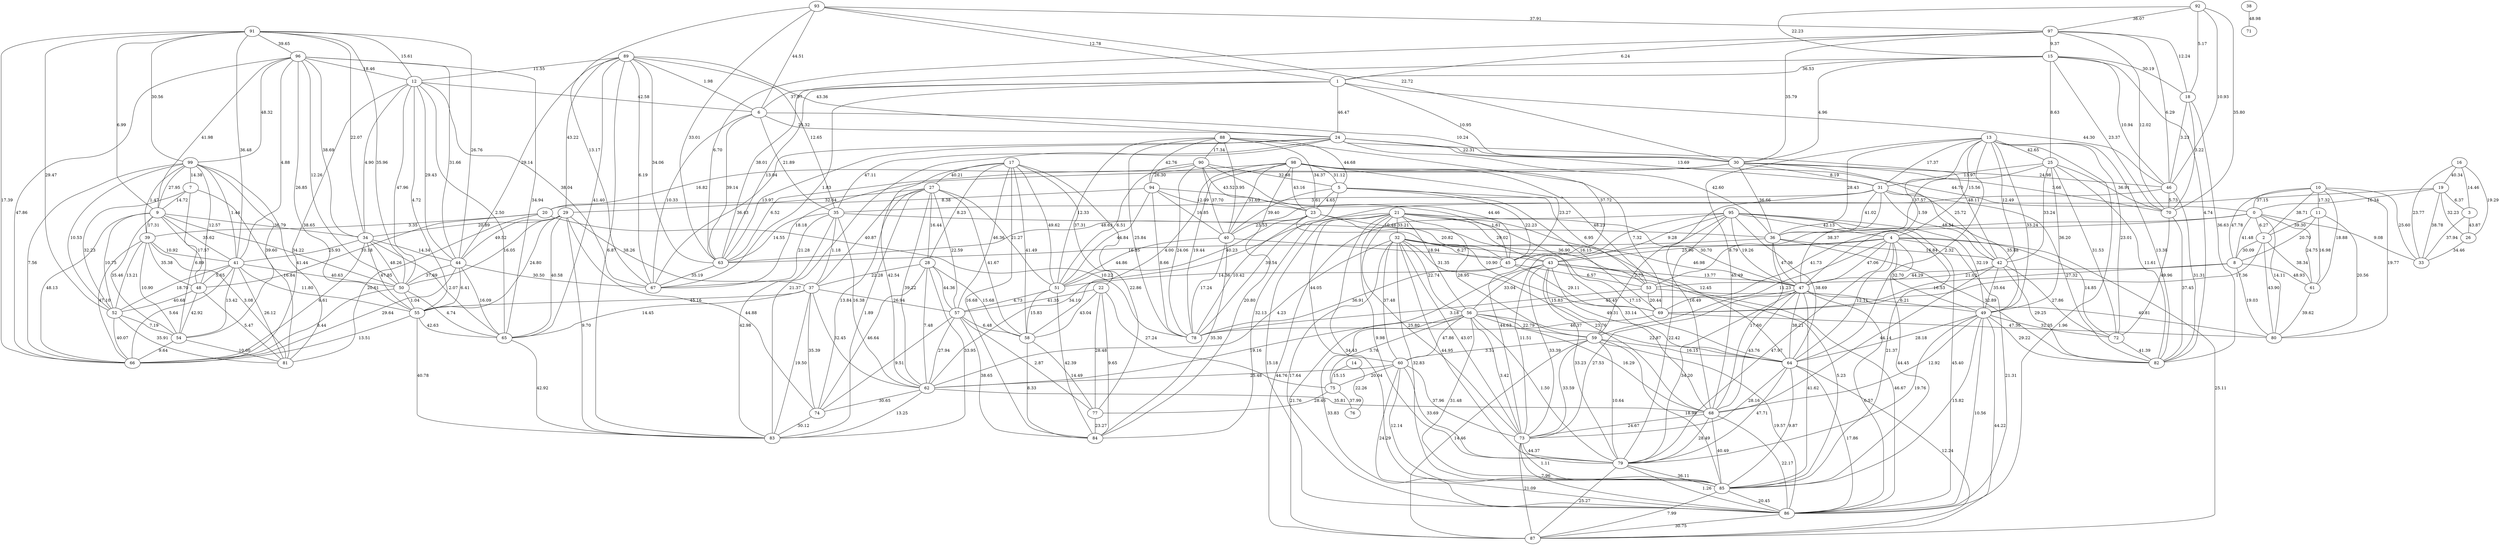 graph G{
88--5 [label=44.68];
88--23 [label=34.37];
88--40 [label=3.95];
88--45 [label=37.72];
88--51 [label=12.33];
88--78 [label=25.84];
88--90 [label=17.34];
88--94 [label=42.76];
89--6 [label=1.98];
89--12 [label=11.55];
89--24 [label=43.36];
89--29 [label=43.22];
89--35 [label=12.65];
89--44 [label=29.14];
89--63 [label=34.06];
89--65 [label=41.40];
89--67 [label=6.19];
89--83 [label=6.87];
90--5 [label=32.68];
90--20 [label=16.82];
90--23 [label=43.52];
90--40 [label=37.70];
90--45 [label=44.46];
90--78 [label=24.06];
90--94 [label=26.30];
91--9 [label=6.99];
91--12 [label=15.61];
91--34 [label=22.07];
91--41 [label=36.48];
91--44 [label=26.76];
91--50 [label=35.96];
91--52 [label=29.47];
91--66 [label=17.39];
91--96 [label=39.65];
91--99 [label=30.56];
92--15 [label=22.23];
92--18 [label=5.17];
92--46 [label=10.93];
92--70 [label=35.80];
92--97 [label=36.07];
93--1 [label=12.78];
93--6 [label=44.51];
93--30 [label=22.72];
93--63 [label=33.01];
93--67 [label=13.17];
93--97 [label=37.91];
94--20 [label=8.38];
94--23 [label=12.09];
94--40 [label=16.85];
94--45 [label=1.61];
94--51 [label=44.84];
94--78 [label=8.66];
95--4 [label=42.13];
95--43 [label=9.28];
95--47 [label=19.26];
95--49 [label=32.19];
95--59 [label=2.75];
95--64 [label=38.69];
95--73 [label=44.63];
95--79 [label=22.42];
95--85 [label=21.37];
95--86 [label=45.40];
95--87 [label=44.76];
96--9 [label=41.98];
96--12 [label=18.46];
96--34 [label=38.69];
96--41 [label=4.88];
96--44 [label=31.66];
96--50 [label=12.26];
96--55 [label=26.85];
96--65 [label=34.94];
96--66 [label=47.86];
96--99 [label=48.32];
97--1 [label=6.24];
97--15 [label=9.37];
97--18 [label=12.24];
97--30 [label=35.79];
97--46 [label=6.29];
97--63 [label=6.70];
97--70 [label=12.02];
10--0 [label=37.15];
10--2 [label=38.71];
10--8 [label=47.78];
10--11 [label=17.32];
10--33 [label=25.60];
10--61 [label=18.88];
10--80 [label=19.77];
98--0 [label=44.70];
98--5 [label=31.12];
98--23 [label=43.16];
98--40 [label=31.69];
98--45 [label=23.27];
98--51 [label=6.51];
98--53 [label=48.23];
98--58 [label=4.00];
98--69 [label=7.32];
98--78 [label=19.44];
98--84 [label=20.80];
11--2 [label=39.30];
11--8 [label=20.70];
11--61 [label=16.98];
11--80 [label=20.56];
99--7 [label=14.38];
99--9 [label=27.95];
99--39 [label=1.47];
99--41 [label=1.44];
99--48 [label=12.57];
99--52 [label=10.53];
99--54 [label=39.60];
99--66 [label=7.56];
99--81 [label=41.44];
12--6 [label=42.58];
12--34 [label=4.90];
12--44 [label=29.43];
12--50 [label=47.96];
12--55 [label=4.72];
12--65 [label=2.50];
12--66 [label=38.65];
12--67 [label=38.04];
13--4 [label=15.56];
13--25 [label=42.65];
13--31 [label=17.37];
13--36 [label=28.43];
13--42 [label=12.49];
13--47 [label=1.59];
13--49 [label=33.24];
13--64 [label=2.32];
13--68 [label=45.49];
13--72 [label=23.01];
13--82 [label=13.38];
13--86 [label=1.96];
14--75 [label=15.15];
14--76 [label=22.26];
15--1 [label=36.53];
15--18 [label=30.19];
15--25 [label=8.63];
15--30 [label=4.96];
15--46 [label=10.94];
15--63 [label=38.01];
15--70 [label=23.37];
15--82 [label=4.74];
16--3 [label=14.46];
16--19 [label=40.34];
16--26 [label=19.29];
16--33 [label=23.77];
17--22 [label=37.31];
17--27 [label=40.21];
17--28 [label=8.23];
17--51 [label=49.62];
17--57 [label=46.36];
17--58 [label=41.49];
17--62 [label=42.54];
17--77 [label=22.86];
17--84 [label=16.68];
18--46 [label=3.23];
18--70 [label=3.22];
18--82 [label=36.63];
19--0 [label=16.34];
19--3 [label=6.37];
19--26 [label=32.23];
19--33 [label=38.78];
19--84 [label=32.13];
0--2 [label=6.27];
0--8 [label=41.48];
0--33 [label=9.08];
0--53 [label=8.79];
0--61 [label=24.75];
0--69 [label=41.73];
0--80 [label=14.11];
1--6 [label=37.97];
1--24 [label=46.47];
1--30 [label=10.95];
1--46 [label=44.30];
1--63 [label=13.04];
1--67 [label=1.83];
2--8 [label=30.09];
2--61 [label=38.34];
2--69 [label=17.36];
2--80 [label=43.90];
3--26 [label=43.87];
3--33 [label=37.94];
4--43 [label=25.96];
4--47 [label=47.06];
4--49 [label=32.70];
4--59 [label=11.23];
4--64 [label=12.11];
4--72 [label=14.85];
4--73 [label=11.51];
4--79 [label=47.97];
4--85 [label=44.45];
4--86 [label=21.31];
4--87 [label=25.11];
5--23 [label=4.65];
5--40 [label=39.40];
5--45 [label=22.23];
5--53 [label=6.95];
5--69 [label=16.15];
5--78 [label=39.54];
6--24 [label=25.32];
6--30 [label=10.24];
6--35 [label=21.89];
6--63 [label=39.14];
6--67 [label=10.33];
7--9 [label=14.72];
7--52 [label=32.23];
7--54 [label=6.89];
7--81 [label=16.84];
8--53 [label=44.29];
8--61 [label=48.93];
8--69 [label=16.53];
8--80 [label=19.03];
9--34 [label=36.79];
9--39 [label=17.31];
9--41 [label=35.62];
9--48 [label=17.57];
9--50 [label=34.22];
9--52 [label=10.75];
9--54 [label=35.46];
9--66 [label=48.13];
20--39 [label=3.35];
20--48 [label=10.18];
20--78 [label=10.22];
20--81 [label=20.61];
21--32 [label=33.21];
21--43 [label=29.02];
21--47 [label=30.70];
21--56 [label=31.35];
21--59 [label=28.95];
21--60 [label=44.05];
21--62 [label=34.10];
21--64 [label=12.45];
21--68 [label=33.14];
21--73 [label=25.80];
21--79 [label=9.98];
21--85 [label=34.43];
21--86 [label=15.18];
22--57 [label=41.35];
22--58 [label=43.04];
22--75 [label=27.24];
22--77 [label=28.48];
22--84 [label=9.65];
23--40 [label=23.53];
23--45 [label=20.82];
23--51 [label=40.23];
23--53 [label=36.90];
23--69 [label=10.90];
23--78 [label=10.42];
24--30 [label=22.31];
24--31 [label=13.69];
24--35 [label=47.11];
24--36 [label=42.60];
24--42 [label=48.11];
24--63 [label=13.97];
24--67 [label=36.43];
24--83 [label=21.37];
25--31 [label=13.97];
25--36 [label=37.57];
25--42 [label=33.24];
25--49 [label=36.20];
25--70 [label=36.91];
25--72 [label=31.53];
25--82 [label=11.61];
26--33 [label=34.46];
27--28 [label=16.44];
27--29 [label=32.64];
27--37 [label=40.87];
27--51 [label=21.27];
27--57 [label=22.59];
27--58 [label=41.67];
27--62 [label=39.22];
27--74 [label=13.84];
27--83 [label=1.89];
28--37 [label=22.28];
28--57 [label=44.36];
28--58 [label=15.68];
28--62 [label=7.48];
28--74 [label=46.64];
28--83 [label=33.95];
29--34 [label=20.89];
29--37 [label=38.26];
29--44 [label=49.52];
29--50 [label=16.05];
29--55 [label=24.80];
29--65 [label=40.58];
29--74 [label=44.88];
29--83 [label=9.70];
30--31 [label=8.19];
30--36 [label=36.66];
30--42 [label=25.72];
30--46 [label=24.98];
30--63 [label=6.52];
30--67 [label=18.18];
30--70 [label=3.66];
31--35 [label=3.61];
31--36 [label=41.02];
31--42 [label=48.54];
31--47 [label=38.37];
31--49 [label=35.88];
31--68 [label=16.49];
31--82 [label=27.32];
32--43 [label=6.27];
32--47 [label=46.98];
32--56 [label=22.74];
32--60 [label=37.48];
32--62 [label=4.23];
32--64 [label=17.15];
32--68 [label=23.76];
32--73 [label=43.07];
32--79 [label=44.95];
32--85 [label=32.83];
32--86 [label=17.64];
34--41 [label=25.93];
34--44 [label=14.34];
34--50 [label=48.26];
34--55 [label=47.85];
34--65 [label=2.07];
34--66 [label=6.61];
35--36 [label=10.48];
35--37 [label=1.18];
35--62 [label=16.38];
35--63 [label=14.55];
35--67 [label=21.28];
35--83 [label=42.98];
36--42 [label=16.84];
36--47 [label=47.36];
36--63 [label=16.35];
36--68 [label=17.60];
36--82 [label=32.89];
37--55 [label=45.16];
37--57 [label=26.94];
37--62 [label=32.45];
37--65 [label=14.45];
37--74 [label=35.39];
37--83 [label=19.50];
38--71 [label=48.98];
39--41 [label=10.92];
39--48 [label=35.38];
39--52 [label=13.21];
39--54 [label=10.90];
39--66 [label=47.10];
39--81 [label=3.08];
40--45 [label=18.94];
40--51 [label=44.86];
40--78 [label=17.24];
40--84 [label=35.30];
41--48 [label=5.65];
41--50 [label=40.63];
41--52 [label=18.70];
41--54 [label=13.42];
41--55 [label=11.80];
41--66 [label=5.64];
41--81 [label=26.12];
42--47 [label=21.02];
42--49 [label=35.64];
42--68 [label=44.14];
42--72 [label=27.86];
42--82 [label=29.25];
43--47 [label=13.77];
43--56 [label=33.04];
43--59 [label=15.83];
43--64 [label=49.31];
43--73 [label=33.39];
43--79 [label=33.23];
43--85 [label=5.23];
43--86 [label=46.67];
43--87 [label=21.76];
44--50 [label=37.69];
44--55 [label=6.41];
44--65 [label=16.09];
44--66 [label=29.64];
44--67 [label=30.50];
45--51 [label=14.36];
45--53 [label=6.57];
45--69 [label=29.11];
45--78 [label=36.91];
46--63 [label=48.63];
46--70 [label=5.73];
46--82 [label=31.31];
47--49 [label=6.21];
47--56 [label=45.45];
47--64 [label=38.21];
47--68 [label=43.76];
47--73 [label=27.53];
47--79 [label=34.20];
47--85 [label=41.62];
47--86 [label=6.57];
48--52 [label=40.68];
48--54 [label=42.92];
48--81 [label=5.47];
49--64 [label=28.18];
49--68 [label=12.92];
49--72 [label=32.35];
49--79 [label=19.76];
49--82 [label=29.22];
49--85 [label=15.82];
49--86 [label=10.56];
49--87 [label=44.22];
50--55 [label=1.04];
50--65 [label=4.74];
50--66 [label=8.44];
51--57 [label=4.73];
51--58 [label=15.83];
51--84 [label=42.39];
52--54 [label=7.19];
52--66 [label=40.07];
52--81 [label=35.91];
53--69 [label=20.44];
53--78 [label=3.18];
53--80 [label=40.81];
54--66 [label=9.64];
54--81 [label=10.60];
55--65 [label=42.63];
55--66 [label=13.51];
55--83 [label=40.78];
56--59 [label=22.79];
56--60 [label=47.86];
56--62 [label=19.16];
56--64 [label=22.87];
56--68 [label=16.29];
56--73 [label=3.42];
56--75 [label=3.76];
56--79 [label=1.50];
56--85 [label=31.48];
56--86 [label=33.83];
57--58 [label=6.48];
57--62 [label=27.94];
57--74 [label=9.51];
57--77 [label=2.87];
57--84 [label=38.65];
58--77 [label=14.49];
58--84 [label=8.33];
59--60 [label=3.31];
59--64 [label=16.15];
59--73 [label=33.59];
59--79 [label=10.64];
59--85 [label=18.98];
59--86 [label=19.57];
59--87 [label=14.46];
60--62 [label=25.48];
60--73 [label=37.96];
60--75 [label=20.04];
60--79 [label=33.69];
60--85 [label=12.14];
60--86 [label=24.29];
61--80 [label=39.62];
62--68 [label=35.81];
62--74 [label=30.65];
62--83 [label=13.25];
63--67 [label=35.19];
64--73 [label=28.16];
64--79 [label=47.71];
64--85 [label=9.87];
64--86 [label=17.86];
64--87 [label=12.24];
65--83 [label=42.92];
68--73 [label=24.67];
68--79 [label=28.49];
68--85 [label=40.49];
68--86 [label=22.17];
69--78 [label=46.37];
69--80 [label=47.30];
70--72 [label=49.96];
70--82 [label=37.45];
72--82 [label=41.39];
73--79 [label=44.37];
73--85 [label=1.11];
73--86 [label=7.96];
73--87 [label=21.09];
74--83 [label=30.12];
75--76 [label=37.99];
75--77 [label=28.46];
77--84 [label=23.27];
79--85 [label=36.11];
79--86 [label=1.26];
79--87 [label=25.27];
85--86 [label=20.45];
85--87 [label=7.99];
86--87 [label=30.75];
}